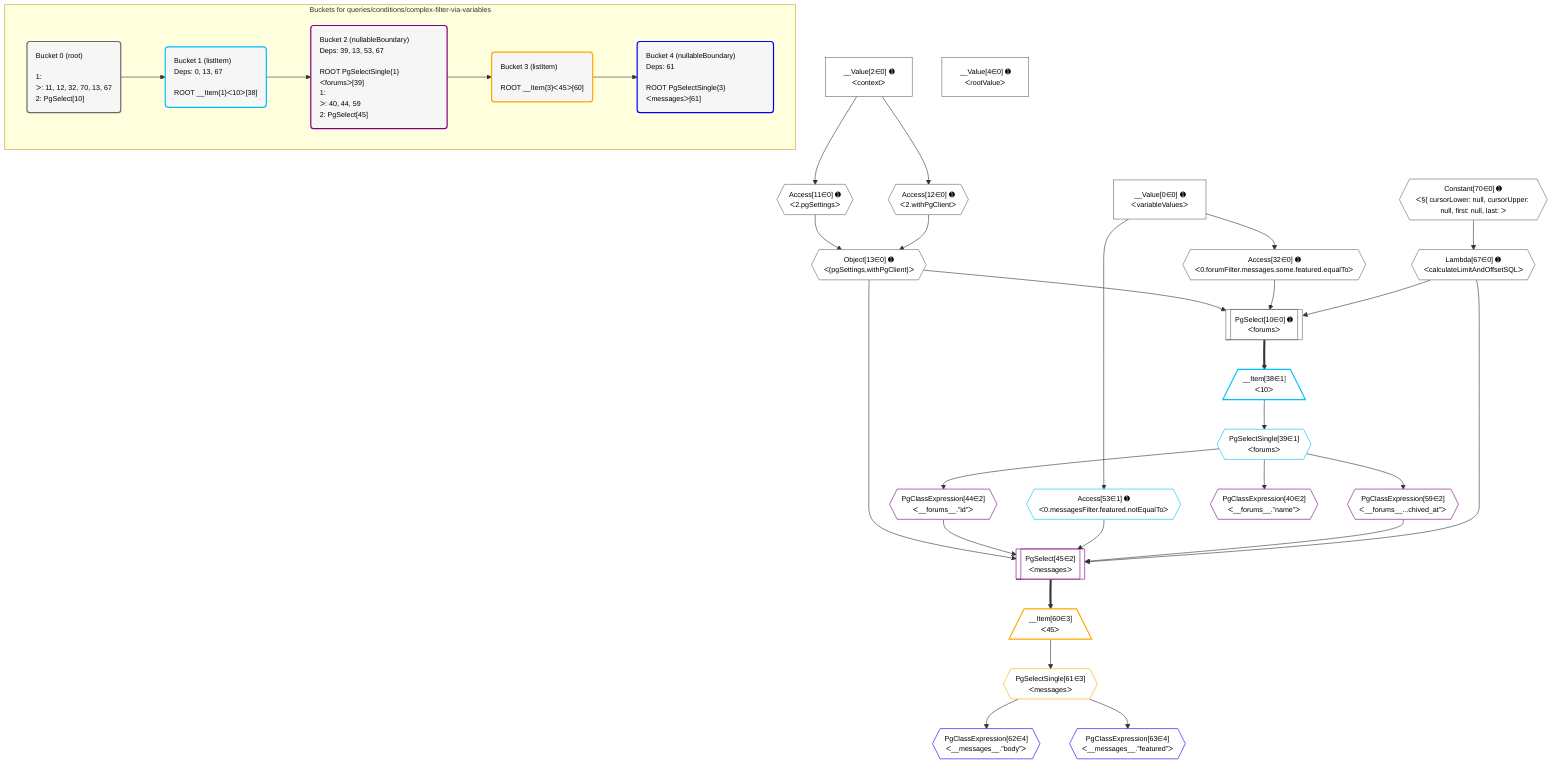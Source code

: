 %%{init: {'themeVariables': { 'fontSize': '12px'}}}%%
graph TD
    classDef path fill:#eee,stroke:#000,color:#000
    classDef plan fill:#fff,stroke-width:1px,color:#000
    classDef itemplan fill:#fff,stroke-width:2px,color:#000
    classDef unbatchedplan fill:#dff,stroke-width:1px,color:#000
    classDef sideeffectplan fill:#fcc,stroke-width:2px,color:#000
    classDef bucket fill:#f6f6f6,color:#000,stroke-width:2px,text-align:left


    %% plan dependencies
    PgSelect10[["PgSelect[10∈0] ➊<br />ᐸforumsᐳ"]]:::plan
    Object13{{"Object[13∈0] ➊<br />ᐸ{pgSettings,withPgClient}ᐳ"}}:::plan
    Access32{{"Access[32∈0] ➊<br />ᐸ0.forumFilter.messages.some.featured.equalToᐳ"}}:::plan
    Lambda67{{"Lambda[67∈0] ➊<br />ᐸcalculateLimitAndOffsetSQLᐳ"}}:::plan
    Object13 & Access32 & Lambda67 --> PgSelect10
    Access11{{"Access[11∈0] ➊<br />ᐸ2.pgSettingsᐳ"}}:::plan
    Access12{{"Access[12∈0] ➊<br />ᐸ2.withPgClientᐳ"}}:::plan
    Access11 & Access12 --> Object13
    __Value2["__Value[2∈0] ➊<br />ᐸcontextᐳ"]:::plan
    __Value2 --> Access11
    __Value2 --> Access12
    __Value0["__Value[0∈0] ➊<br />ᐸvariableValuesᐳ"]:::plan
    __Value0 --> Access32
    Constant70{{"Constant[70∈0] ➊<br />ᐸ§{ cursorLower: null, cursorUpper: null, first: null, last: ᐳ"}}:::plan
    Constant70 --> Lambda67
    __Value4["__Value[4∈0] ➊<br />ᐸrootValueᐳ"]:::plan
    __Item38[/"__Item[38∈1]<br />ᐸ10ᐳ"\]:::itemplan
    PgSelect10 ==> __Item38
    PgSelectSingle39{{"PgSelectSingle[39∈1]<br />ᐸforumsᐳ"}}:::plan
    __Item38 --> PgSelectSingle39
    Access53{{"Access[53∈1] ➊<br />ᐸ0.messagesFilter.featured.notEqualToᐳ"}}:::plan
    __Value0 --> Access53
    PgSelect45[["PgSelect[45∈2]<br />ᐸmessagesᐳ"]]:::plan
    PgClassExpression44{{"PgClassExpression[44∈2]<br />ᐸ__forums__.”id”ᐳ"}}:::plan
    PgClassExpression59{{"PgClassExpression[59∈2]<br />ᐸ__forums__...chived_at”ᐳ"}}:::plan
    Object13 & PgClassExpression44 & Access53 & PgClassExpression59 & Lambda67 --> PgSelect45
    PgClassExpression40{{"PgClassExpression[40∈2]<br />ᐸ__forums__.”name”ᐳ"}}:::plan
    PgSelectSingle39 --> PgClassExpression40
    PgSelectSingle39 --> PgClassExpression44
    PgSelectSingle39 --> PgClassExpression59
    __Item60[/"__Item[60∈3]<br />ᐸ45ᐳ"\]:::itemplan
    PgSelect45 ==> __Item60
    PgSelectSingle61{{"PgSelectSingle[61∈3]<br />ᐸmessagesᐳ"}}:::plan
    __Item60 --> PgSelectSingle61
    PgClassExpression62{{"PgClassExpression[62∈4]<br />ᐸ__messages__.”body”ᐳ"}}:::plan
    PgSelectSingle61 --> PgClassExpression62
    PgClassExpression63{{"PgClassExpression[63∈4]<br />ᐸ__messages__.”featured”ᐳ"}}:::plan
    PgSelectSingle61 --> PgClassExpression63

    %% define steps

    subgraph "Buckets for queries/conditions/complex-filter-via-variables"
    Bucket0("Bucket 0 (root)<br /><br />1: <br />ᐳ: 11, 12, 32, 70, 13, 67<br />2: PgSelect[10]"):::bucket
    classDef bucket0 stroke:#696969
    class Bucket0,__Value0,__Value2,__Value4,PgSelect10,Access11,Access12,Object13,Access32,Lambda67,Constant70 bucket0
    Bucket1("Bucket 1 (listItem)<br />Deps: 0, 13, 67<br /><br />ROOT __Item{1}ᐸ10ᐳ[38]"):::bucket
    classDef bucket1 stroke:#00bfff
    class Bucket1,__Item38,PgSelectSingle39,Access53 bucket1
    Bucket2("Bucket 2 (nullableBoundary)<br />Deps: 39, 13, 53, 67<br /><br />ROOT PgSelectSingle{1}ᐸforumsᐳ[39]<br />1: <br />ᐳ: 40, 44, 59<br />2: PgSelect[45]"):::bucket
    classDef bucket2 stroke:#7f007f
    class Bucket2,PgClassExpression40,PgClassExpression44,PgSelect45,PgClassExpression59 bucket2
    Bucket3("Bucket 3 (listItem)<br /><br />ROOT __Item{3}ᐸ45ᐳ[60]"):::bucket
    classDef bucket3 stroke:#ffa500
    class Bucket3,__Item60,PgSelectSingle61 bucket3
    Bucket4("Bucket 4 (nullableBoundary)<br />Deps: 61<br /><br />ROOT PgSelectSingle{3}ᐸmessagesᐳ[61]"):::bucket
    classDef bucket4 stroke:#0000ff
    class Bucket4,PgClassExpression62,PgClassExpression63 bucket4
    Bucket0 --> Bucket1
    Bucket1 --> Bucket2
    Bucket2 --> Bucket3
    Bucket3 --> Bucket4
    end
